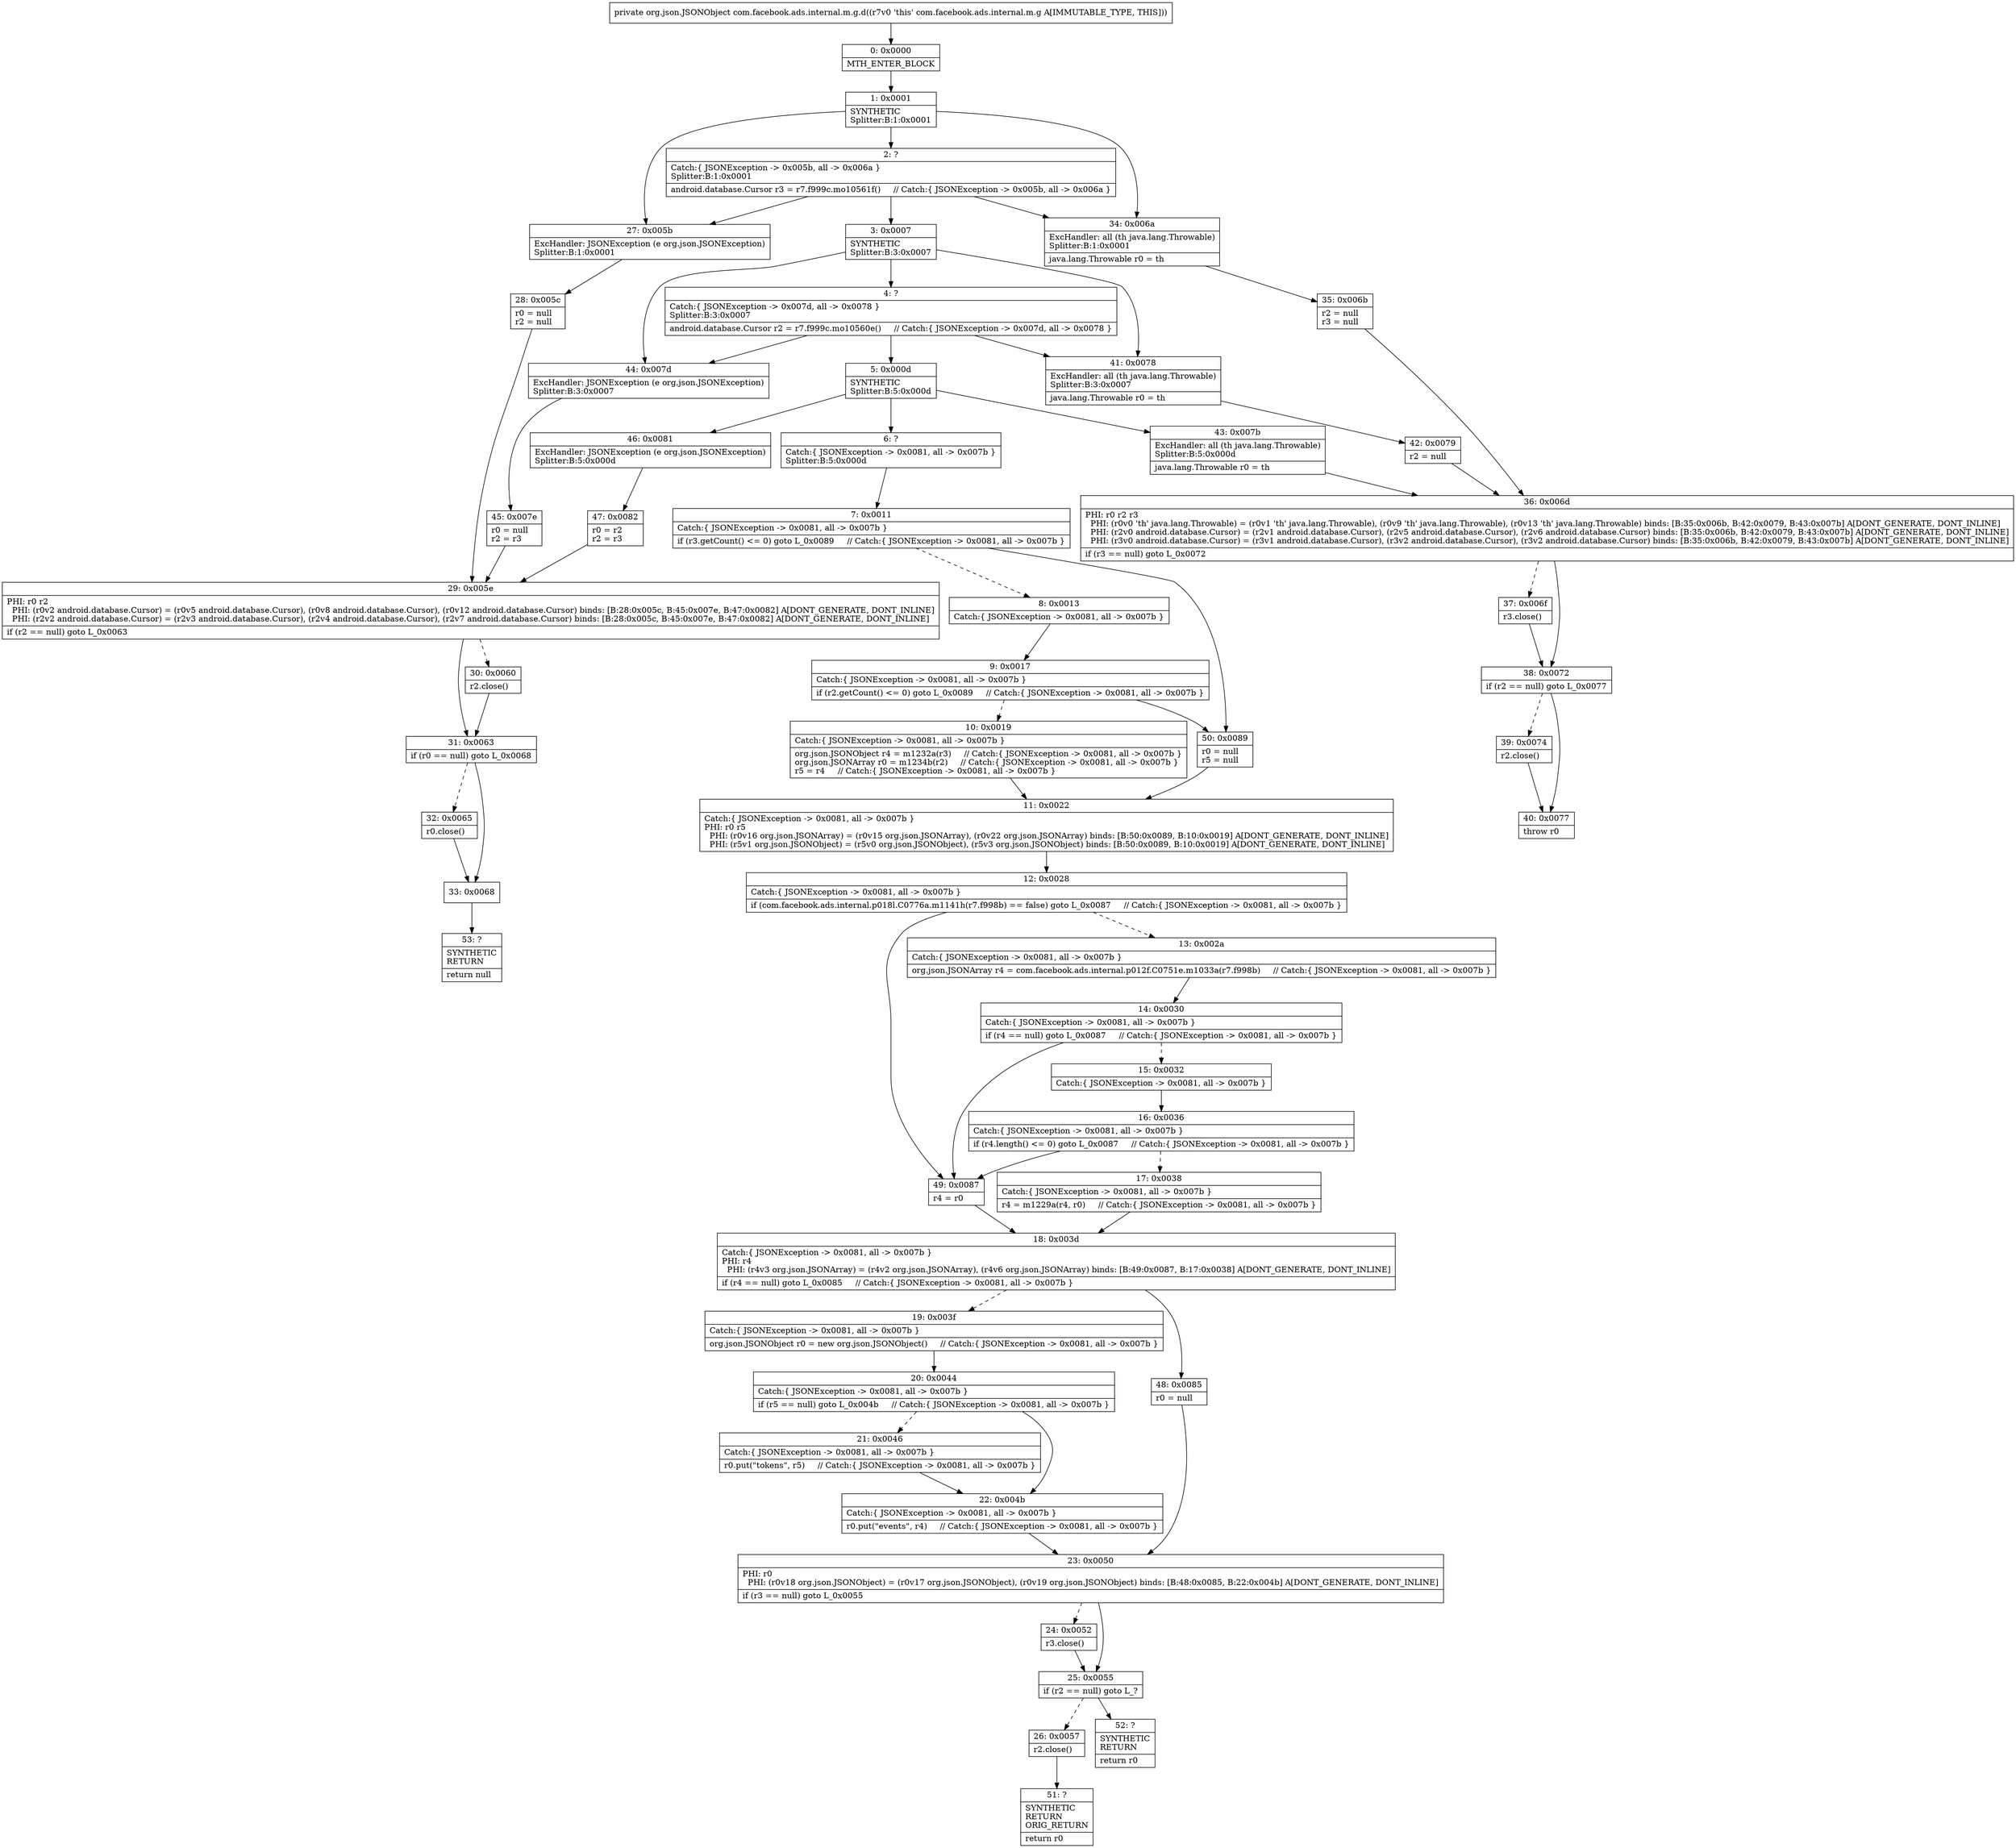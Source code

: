 digraph "CFG forcom.facebook.ads.internal.m.g.d()Lorg\/json\/JSONObject;" {
Node_0 [shape=record,label="{0\:\ 0x0000|MTH_ENTER_BLOCK\l}"];
Node_1 [shape=record,label="{1\:\ 0x0001|SYNTHETIC\lSplitter:B:1:0x0001\l}"];
Node_2 [shape=record,label="{2\:\ ?|Catch:\{ JSONException \-\> 0x005b, all \-\> 0x006a \}\lSplitter:B:1:0x0001\l|android.database.Cursor r3 = r7.f999c.mo10561f()     \/\/ Catch:\{ JSONException \-\> 0x005b, all \-\> 0x006a \}\l}"];
Node_3 [shape=record,label="{3\:\ 0x0007|SYNTHETIC\lSplitter:B:3:0x0007\l}"];
Node_4 [shape=record,label="{4\:\ ?|Catch:\{ JSONException \-\> 0x007d, all \-\> 0x0078 \}\lSplitter:B:3:0x0007\l|android.database.Cursor r2 = r7.f999c.mo10560e()     \/\/ Catch:\{ JSONException \-\> 0x007d, all \-\> 0x0078 \}\l}"];
Node_5 [shape=record,label="{5\:\ 0x000d|SYNTHETIC\lSplitter:B:5:0x000d\l}"];
Node_6 [shape=record,label="{6\:\ ?|Catch:\{ JSONException \-\> 0x0081, all \-\> 0x007b \}\lSplitter:B:5:0x000d\l}"];
Node_7 [shape=record,label="{7\:\ 0x0011|Catch:\{ JSONException \-\> 0x0081, all \-\> 0x007b \}\l|if (r3.getCount() \<= 0) goto L_0x0089     \/\/ Catch:\{ JSONException \-\> 0x0081, all \-\> 0x007b \}\l}"];
Node_8 [shape=record,label="{8\:\ 0x0013|Catch:\{ JSONException \-\> 0x0081, all \-\> 0x007b \}\l}"];
Node_9 [shape=record,label="{9\:\ 0x0017|Catch:\{ JSONException \-\> 0x0081, all \-\> 0x007b \}\l|if (r2.getCount() \<= 0) goto L_0x0089     \/\/ Catch:\{ JSONException \-\> 0x0081, all \-\> 0x007b \}\l}"];
Node_10 [shape=record,label="{10\:\ 0x0019|Catch:\{ JSONException \-\> 0x0081, all \-\> 0x007b \}\l|org.json.JSONObject r4 = m1232a(r3)     \/\/ Catch:\{ JSONException \-\> 0x0081, all \-\> 0x007b \}\lorg.json.JSONArray r0 = m1234b(r2)     \/\/ Catch:\{ JSONException \-\> 0x0081, all \-\> 0x007b \}\lr5 = r4     \/\/ Catch:\{ JSONException \-\> 0x0081, all \-\> 0x007b \}\l}"];
Node_11 [shape=record,label="{11\:\ 0x0022|Catch:\{ JSONException \-\> 0x0081, all \-\> 0x007b \}\lPHI: r0 r5 \l  PHI: (r0v16 org.json.JSONArray) = (r0v15 org.json.JSONArray), (r0v22 org.json.JSONArray) binds: [B:50:0x0089, B:10:0x0019] A[DONT_GENERATE, DONT_INLINE]\l  PHI: (r5v1 org.json.JSONObject) = (r5v0 org.json.JSONObject), (r5v3 org.json.JSONObject) binds: [B:50:0x0089, B:10:0x0019] A[DONT_GENERATE, DONT_INLINE]\l}"];
Node_12 [shape=record,label="{12\:\ 0x0028|Catch:\{ JSONException \-\> 0x0081, all \-\> 0x007b \}\l|if (com.facebook.ads.internal.p018l.C0776a.m1141h(r7.f998b) == false) goto L_0x0087     \/\/ Catch:\{ JSONException \-\> 0x0081, all \-\> 0x007b \}\l}"];
Node_13 [shape=record,label="{13\:\ 0x002a|Catch:\{ JSONException \-\> 0x0081, all \-\> 0x007b \}\l|org.json.JSONArray r4 = com.facebook.ads.internal.p012f.C0751e.m1033a(r7.f998b)     \/\/ Catch:\{ JSONException \-\> 0x0081, all \-\> 0x007b \}\l}"];
Node_14 [shape=record,label="{14\:\ 0x0030|Catch:\{ JSONException \-\> 0x0081, all \-\> 0x007b \}\l|if (r4 == null) goto L_0x0087     \/\/ Catch:\{ JSONException \-\> 0x0081, all \-\> 0x007b \}\l}"];
Node_15 [shape=record,label="{15\:\ 0x0032|Catch:\{ JSONException \-\> 0x0081, all \-\> 0x007b \}\l}"];
Node_16 [shape=record,label="{16\:\ 0x0036|Catch:\{ JSONException \-\> 0x0081, all \-\> 0x007b \}\l|if (r4.length() \<= 0) goto L_0x0087     \/\/ Catch:\{ JSONException \-\> 0x0081, all \-\> 0x007b \}\l}"];
Node_17 [shape=record,label="{17\:\ 0x0038|Catch:\{ JSONException \-\> 0x0081, all \-\> 0x007b \}\l|r4 = m1229a(r4, r0)     \/\/ Catch:\{ JSONException \-\> 0x0081, all \-\> 0x007b \}\l}"];
Node_18 [shape=record,label="{18\:\ 0x003d|Catch:\{ JSONException \-\> 0x0081, all \-\> 0x007b \}\lPHI: r4 \l  PHI: (r4v3 org.json.JSONArray) = (r4v2 org.json.JSONArray), (r4v6 org.json.JSONArray) binds: [B:49:0x0087, B:17:0x0038] A[DONT_GENERATE, DONT_INLINE]\l|if (r4 == null) goto L_0x0085     \/\/ Catch:\{ JSONException \-\> 0x0081, all \-\> 0x007b \}\l}"];
Node_19 [shape=record,label="{19\:\ 0x003f|Catch:\{ JSONException \-\> 0x0081, all \-\> 0x007b \}\l|org.json.JSONObject r0 = new org.json.JSONObject()     \/\/ Catch:\{ JSONException \-\> 0x0081, all \-\> 0x007b \}\l}"];
Node_20 [shape=record,label="{20\:\ 0x0044|Catch:\{ JSONException \-\> 0x0081, all \-\> 0x007b \}\l|if (r5 == null) goto L_0x004b     \/\/ Catch:\{ JSONException \-\> 0x0081, all \-\> 0x007b \}\l}"];
Node_21 [shape=record,label="{21\:\ 0x0046|Catch:\{ JSONException \-\> 0x0081, all \-\> 0x007b \}\l|r0.put(\"tokens\", r5)     \/\/ Catch:\{ JSONException \-\> 0x0081, all \-\> 0x007b \}\l}"];
Node_22 [shape=record,label="{22\:\ 0x004b|Catch:\{ JSONException \-\> 0x0081, all \-\> 0x007b \}\l|r0.put(\"events\", r4)     \/\/ Catch:\{ JSONException \-\> 0x0081, all \-\> 0x007b \}\l}"];
Node_23 [shape=record,label="{23\:\ 0x0050|PHI: r0 \l  PHI: (r0v18 org.json.JSONObject) = (r0v17 org.json.JSONObject), (r0v19 org.json.JSONObject) binds: [B:48:0x0085, B:22:0x004b] A[DONT_GENERATE, DONT_INLINE]\l|if (r3 == null) goto L_0x0055\l}"];
Node_24 [shape=record,label="{24\:\ 0x0052|r3.close()\l}"];
Node_25 [shape=record,label="{25\:\ 0x0055|if (r2 == null) goto L_?\l}"];
Node_26 [shape=record,label="{26\:\ 0x0057|r2.close()\l}"];
Node_27 [shape=record,label="{27\:\ 0x005b|ExcHandler: JSONException (e org.json.JSONException)\lSplitter:B:1:0x0001\l}"];
Node_28 [shape=record,label="{28\:\ 0x005c|r0 = null\lr2 = null\l}"];
Node_29 [shape=record,label="{29\:\ 0x005e|PHI: r0 r2 \l  PHI: (r0v2 android.database.Cursor) = (r0v5 android.database.Cursor), (r0v8 android.database.Cursor), (r0v12 android.database.Cursor) binds: [B:28:0x005c, B:45:0x007e, B:47:0x0082] A[DONT_GENERATE, DONT_INLINE]\l  PHI: (r2v2 android.database.Cursor) = (r2v3 android.database.Cursor), (r2v4 android.database.Cursor), (r2v7 android.database.Cursor) binds: [B:28:0x005c, B:45:0x007e, B:47:0x0082] A[DONT_GENERATE, DONT_INLINE]\l|if (r2 == null) goto L_0x0063\l}"];
Node_30 [shape=record,label="{30\:\ 0x0060|r2.close()\l}"];
Node_31 [shape=record,label="{31\:\ 0x0063|if (r0 == null) goto L_0x0068\l}"];
Node_32 [shape=record,label="{32\:\ 0x0065|r0.close()\l}"];
Node_33 [shape=record,label="{33\:\ 0x0068}"];
Node_34 [shape=record,label="{34\:\ 0x006a|ExcHandler: all (th java.lang.Throwable)\lSplitter:B:1:0x0001\l|java.lang.Throwable r0 = th\l}"];
Node_35 [shape=record,label="{35\:\ 0x006b|r2 = null\lr3 = null\l}"];
Node_36 [shape=record,label="{36\:\ 0x006d|PHI: r0 r2 r3 \l  PHI: (r0v0 'th' java.lang.Throwable) = (r0v1 'th' java.lang.Throwable), (r0v9 'th' java.lang.Throwable), (r0v13 'th' java.lang.Throwable) binds: [B:35:0x006b, B:42:0x0079, B:43:0x007b] A[DONT_GENERATE, DONT_INLINE]\l  PHI: (r2v0 android.database.Cursor) = (r2v1 android.database.Cursor), (r2v5 android.database.Cursor), (r2v6 android.database.Cursor) binds: [B:35:0x006b, B:42:0x0079, B:43:0x007b] A[DONT_GENERATE, DONT_INLINE]\l  PHI: (r3v0 android.database.Cursor) = (r3v1 android.database.Cursor), (r3v2 android.database.Cursor), (r3v2 android.database.Cursor) binds: [B:35:0x006b, B:42:0x0079, B:43:0x007b] A[DONT_GENERATE, DONT_INLINE]\l|if (r3 == null) goto L_0x0072\l}"];
Node_37 [shape=record,label="{37\:\ 0x006f|r3.close()\l}"];
Node_38 [shape=record,label="{38\:\ 0x0072|if (r2 == null) goto L_0x0077\l}"];
Node_39 [shape=record,label="{39\:\ 0x0074|r2.close()\l}"];
Node_40 [shape=record,label="{40\:\ 0x0077|throw r0\l}"];
Node_41 [shape=record,label="{41\:\ 0x0078|ExcHandler: all (th java.lang.Throwable)\lSplitter:B:3:0x0007\l|java.lang.Throwable r0 = th\l}"];
Node_42 [shape=record,label="{42\:\ 0x0079|r2 = null\l}"];
Node_43 [shape=record,label="{43\:\ 0x007b|ExcHandler: all (th java.lang.Throwable)\lSplitter:B:5:0x000d\l|java.lang.Throwable r0 = th\l}"];
Node_44 [shape=record,label="{44\:\ 0x007d|ExcHandler: JSONException (e org.json.JSONException)\lSplitter:B:3:0x0007\l}"];
Node_45 [shape=record,label="{45\:\ 0x007e|r0 = null\lr2 = r3\l}"];
Node_46 [shape=record,label="{46\:\ 0x0081|ExcHandler: JSONException (e org.json.JSONException)\lSplitter:B:5:0x000d\l}"];
Node_47 [shape=record,label="{47\:\ 0x0082|r0 = r2\lr2 = r3\l}"];
Node_48 [shape=record,label="{48\:\ 0x0085|r0 = null\l}"];
Node_49 [shape=record,label="{49\:\ 0x0087|r4 = r0\l}"];
Node_50 [shape=record,label="{50\:\ 0x0089|r0 = null\lr5 = null\l}"];
Node_51 [shape=record,label="{51\:\ ?|SYNTHETIC\lRETURN\lORIG_RETURN\l|return r0\l}"];
Node_52 [shape=record,label="{52\:\ ?|SYNTHETIC\lRETURN\l|return r0\l}"];
Node_53 [shape=record,label="{53\:\ ?|SYNTHETIC\lRETURN\l|return null\l}"];
MethodNode[shape=record,label="{private org.json.JSONObject com.facebook.ads.internal.m.g.d((r7v0 'this' com.facebook.ads.internal.m.g A[IMMUTABLE_TYPE, THIS])) }"];
MethodNode -> Node_0;
Node_0 -> Node_1;
Node_1 -> Node_2;
Node_1 -> Node_27;
Node_1 -> Node_34;
Node_2 -> Node_27;
Node_2 -> Node_34;
Node_2 -> Node_3;
Node_3 -> Node_4;
Node_3 -> Node_44;
Node_3 -> Node_41;
Node_4 -> Node_44;
Node_4 -> Node_41;
Node_4 -> Node_5;
Node_5 -> Node_6;
Node_5 -> Node_46;
Node_5 -> Node_43;
Node_6 -> Node_7;
Node_7 -> Node_8[style=dashed];
Node_7 -> Node_50;
Node_8 -> Node_9;
Node_9 -> Node_10[style=dashed];
Node_9 -> Node_50;
Node_10 -> Node_11;
Node_11 -> Node_12;
Node_12 -> Node_13[style=dashed];
Node_12 -> Node_49;
Node_13 -> Node_14;
Node_14 -> Node_15[style=dashed];
Node_14 -> Node_49;
Node_15 -> Node_16;
Node_16 -> Node_17[style=dashed];
Node_16 -> Node_49;
Node_17 -> Node_18;
Node_18 -> Node_19[style=dashed];
Node_18 -> Node_48;
Node_19 -> Node_20;
Node_20 -> Node_21[style=dashed];
Node_20 -> Node_22;
Node_21 -> Node_22;
Node_22 -> Node_23;
Node_23 -> Node_24[style=dashed];
Node_23 -> Node_25;
Node_24 -> Node_25;
Node_25 -> Node_26[style=dashed];
Node_25 -> Node_52;
Node_26 -> Node_51;
Node_27 -> Node_28;
Node_28 -> Node_29;
Node_29 -> Node_30[style=dashed];
Node_29 -> Node_31;
Node_30 -> Node_31;
Node_31 -> Node_32[style=dashed];
Node_31 -> Node_33;
Node_32 -> Node_33;
Node_33 -> Node_53;
Node_34 -> Node_35;
Node_35 -> Node_36;
Node_36 -> Node_37[style=dashed];
Node_36 -> Node_38;
Node_37 -> Node_38;
Node_38 -> Node_39[style=dashed];
Node_38 -> Node_40;
Node_39 -> Node_40;
Node_41 -> Node_42;
Node_42 -> Node_36;
Node_43 -> Node_36;
Node_44 -> Node_45;
Node_45 -> Node_29;
Node_46 -> Node_47;
Node_47 -> Node_29;
Node_48 -> Node_23;
Node_49 -> Node_18;
Node_50 -> Node_11;
}

